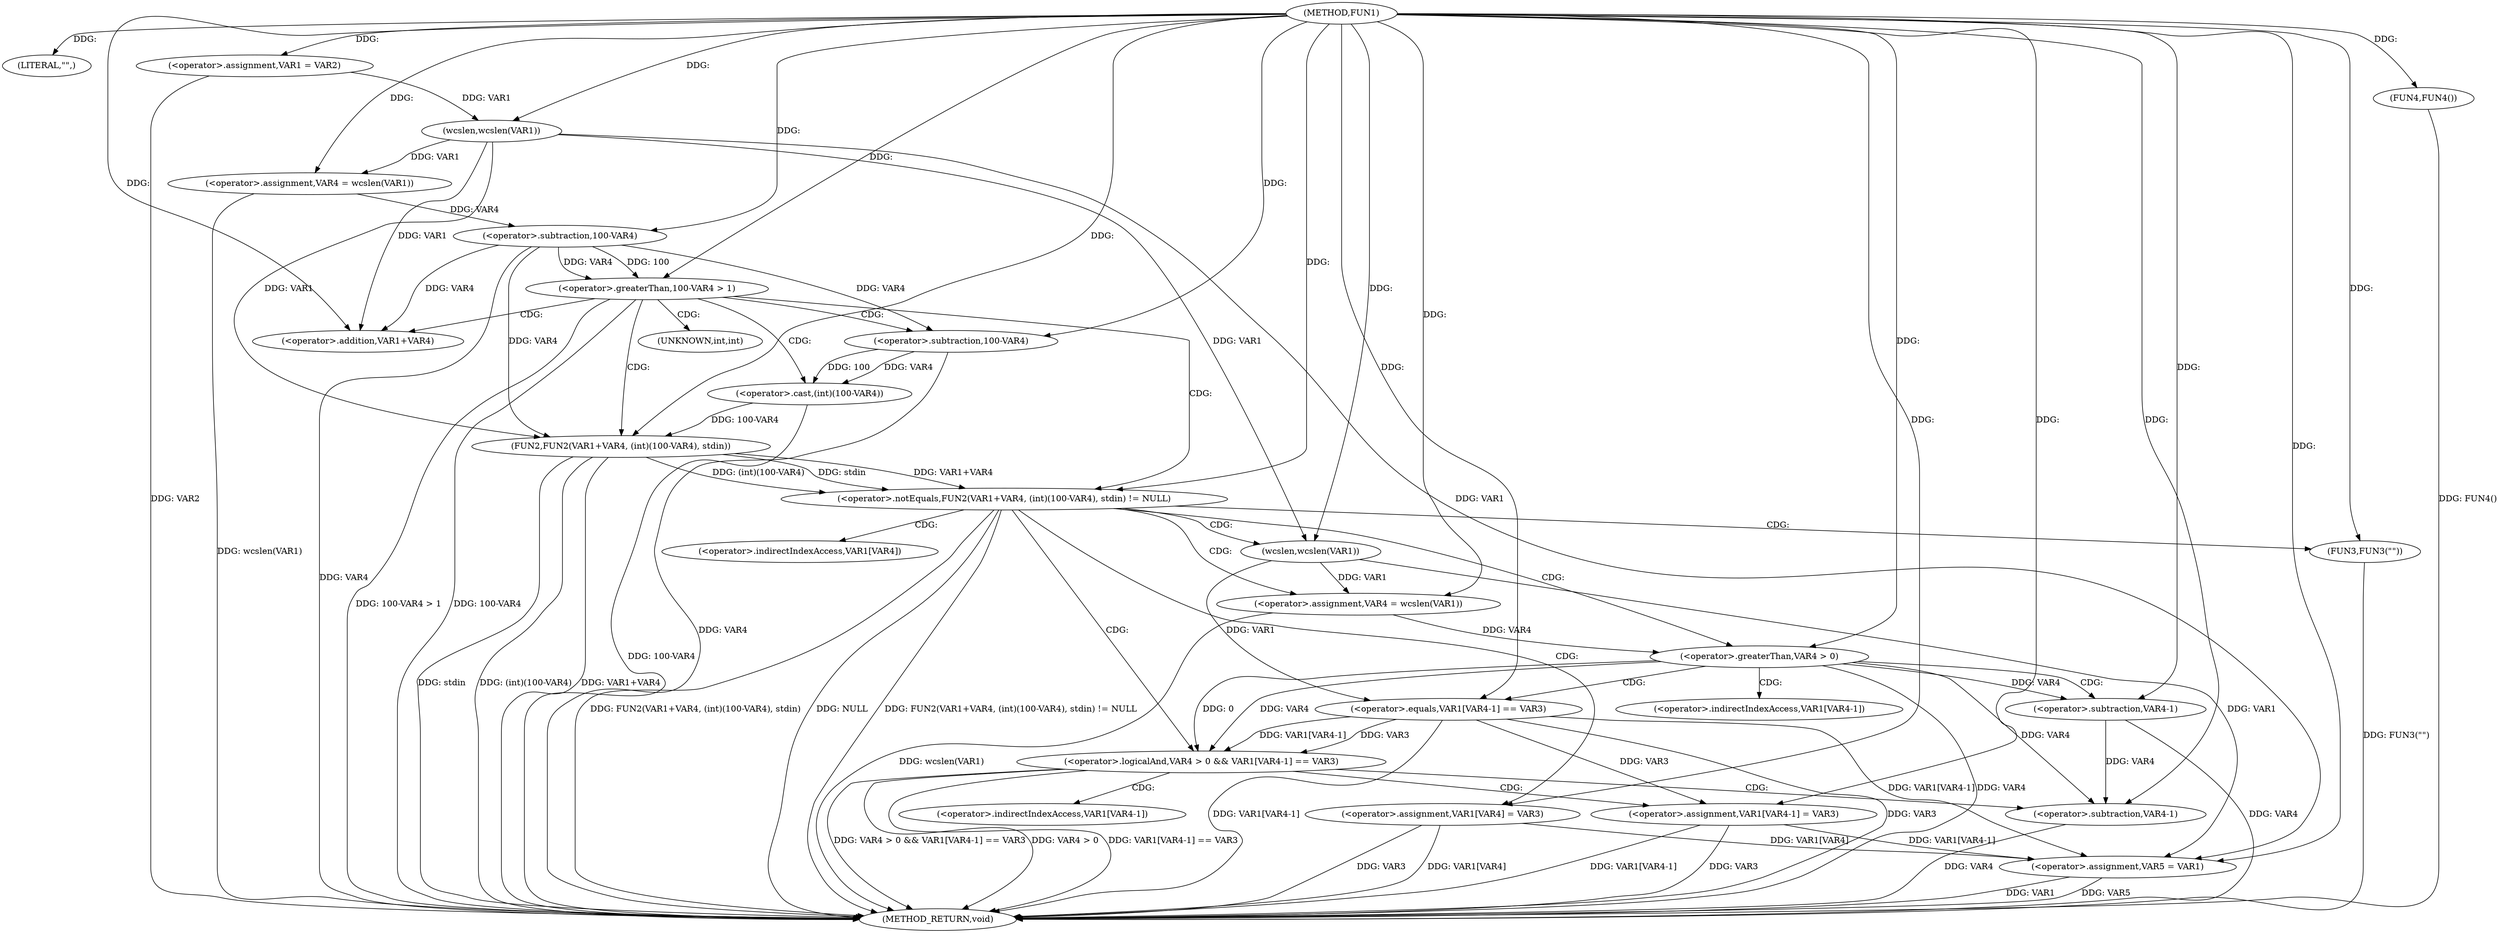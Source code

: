 digraph FUN1 {  
"1000100" [label = "(METHOD,FUN1)" ]
"1000171" [label = "(METHOD_RETURN,void)" ]
"1000103" [label = "(LITERAL,\"\",)" ]
"1000104" [label = "(<operator>.assignment,VAR1 = VAR2)" ]
"1000109" [label = "(<operator>.assignment,VAR4 = wcslen(VAR1))" ]
"1000111" [label = "(wcslen,wcslen(VAR1))" ]
"1000114" [label = "(<operator>.greaterThan,100-VAR4 > 1)" ]
"1000115" [label = "(<operator>.subtraction,100-VAR4)" ]
"1000121" [label = "(<operator>.notEquals,FUN2(VAR1+VAR4, (int)(100-VAR4), stdin) != NULL)" ]
"1000122" [label = "(FUN2,FUN2(VAR1+VAR4, (int)(100-VAR4), stdin))" ]
"1000123" [label = "(<operator>.addition,VAR1+VAR4)" ]
"1000126" [label = "(<operator>.cast,(int)(100-VAR4))" ]
"1000128" [label = "(<operator>.subtraction,100-VAR4)" ]
"1000134" [label = "(<operator>.assignment,VAR4 = wcslen(VAR1))" ]
"1000136" [label = "(wcslen,wcslen(VAR1))" ]
"1000139" [label = "(<operator>.logicalAnd,VAR4 > 0 && VAR1[VAR4-1] == VAR3)" ]
"1000140" [label = "(<operator>.greaterThan,VAR4 > 0)" ]
"1000143" [label = "(<operator>.equals,VAR1[VAR4-1] == VAR3)" ]
"1000146" [label = "(<operator>.subtraction,VAR4-1)" ]
"1000151" [label = "(<operator>.assignment,VAR1[VAR4-1] = VAR3)" ]
"1000154" [label = "(<operator>.subtraction,VAR4-1)" ]
"1000160" [label = "(FUN3,FUN3(\"\"))" ]
"1000162" [label = "(<operator>.assignment,VAR1[VAR4] = VAR3)" ]
"1000167" [label = "(<operator>.assignment,VAR5 = VAR1)" ]
"1000170" [label = "(FUN4,FUN4())" ]
"1000127" [label = "(UNKNOWN,int,int)" ]
"1000144" [label = "(<operator>.indirectIndexAccess,VAR1[VAR4-1])" ]
"1000152" [label = "(<operator>.indirectIndexAccess,VAR1[VAR4-1])" ]
"1000163" [label = "(<operator>.indirectIndexAccess,VAR1[VAR4])" ]
  "1000115" -> "1000171"  [ label = "DDG: VAR4"] 
  "1000167" -> "1000171"  [ label = "DDG: VAR1"] 
  "1000151" -> "1000171"  [ label = "DDG: VAR3"] 
  "1000143" -> "1000171"  [ label = "DDG: VAR3"] 
  "1000170" -> "1000171"  [ label = "DDG: FUN4()"] 
  "1000126" -> "1000171"  [ label = "DDG: 100-VAR4"] 
  "1000122" -> "1000171"  [ label = "DDG: stdin"] 
  "1000167" -> "1000171"  [ label = "DDG: VAR5"] 
  "1000128" -> "1000171"  [ label = "DDG: VAR4"] 
  "1000122" -> "1000171"  [ label = "DDG: (int)(100-VAR4)"] 
  "1000114" -> "1000171"  [ label = "DDG: 100-VAR4 > 1"] 
  "1000160" -> "1000171"  [ label = "DDG: FUN3(\"\")"] 
  "1000122" -> "1000171"  [ label = "DDG: VAR1+VAR4"] 
  "1000121" -> "1000171"  [ label = "DDG: NULL"] 
  "1000140" -> "1000171"  [ label = "DDG: VAR4"] 
  "1000139" -> "1000171"  [ label = "DDG: VAR4 > 0 && VAR1[VAR4-1] == VAR3"] 
  "1000162" -> "1000171"  [ label = "DDG: VAR3"] 
  "1000139" -> "1000171"  [ label = "DDG: VAR4 > 0"] 
  "1000151" -> "1000171"  [ label = "DDG: VAR1[VAR4-1]"] 
  "1000154" -> "1000171"  [ label = "DDG: VAR4"] 
  "1000143" -> "1000171"  [ label = "DDG: VAR1[VAR4-1]"] 
  "1000114" -> "1000171"  [ label = "DDG: 100-VAR4"] 
  "1000121" -> "1000171"  [ label = "DDG: FUN2(VAR1+VAR4, (int)(100-VAR4), stdin) != NULL"] 
  "1000139" -> "1000171"  [ label = "DDG: VAR1[VAR4-1] == VAR3"] 
  "1000134" -> "1000171"  [ label = "DDG: wcslen(VAR1)"] 
  "1000121" -> "1000171"  [ label = "DDG: FUN2(VAR1+VAR4, (int)(100-VAR4), stdin)"] 
  "1000162" -> "1000171"  [ label = "DDG: VAR1[VAR4]"] 
  "1000146" -> "1000171"  [ label = "DDG: VAR4"] 
  "1000109" -> "1000171"  [ label = "DDG: wcslen(VAR1)"] 
  "1000104" -> "1000171"  [ label = "DDG: VAR2"] 
  "1000100" -> "1000103"  [ label = "DDG: "] 
  "1000100" -> "1000104"  [ label = "DDG: "] 
  "1000111" -> "1000109"  [ label = "DDG: VAR1"] 
  "1000100" -> "1000109"  [ label = "DDG: "] 
  "1000104" -> "1000111"  [ label = "DDG: VAR1"] 
  "1000100" -> "1000111"  [ label = "DDG: "] 
  "1000115" -> "1000114"  [ label = "DDG: 100"] 
  "1000115" -> "1000114"  [ label = "DDG: VAR4"] 
  "1000100" -> "1000115"  [ label = "DDG: "] 
  "1000109" -> "1000115"  [ label = "DDG: VAR4"] 
  "1000100" -> "1000114"  [ label = "DDG: "] 
  "1000122" -> "1000121"  [ label = "DDG: VAR1+VAR4"] 
  "1000122" -> "1000121"  [ label = "DDG: (int)(100-VAR4)"] 
  "1000122" -> "1000121"  [ label = "DDG: stdin"] 
  "1000111" -> "1000122"  [ label = "DDG: VAR1"] 
  "1000100" -> "1000122"  [ label = "DDG: "] 
  "1000115" -> "1000122"  [ label = "DDG: VAR4"] 
  "1000111" -> "1000123"  [ label = "DDG: VAR1"] 
  "1000100" -> "1000123"  [ label = "DDG: "] 
  "1000115" -> "1000123"  [ label = "DDG: VAR4"] 
  "1000126" -> "1000122"  [ label = "DDG: 100-VAR4"] 
  "1000128" -> "1000126"  [ label = "DDG: 100"] 
  "1000128" -> "1000126"  [ label = "DDG: VAR4"] 
  "1000100" -> "1000128"  [ label = "DDG: "] 
  "1000115" -> "1000128"  [ label = "DDG: VAR4"] 
  "1000100" -> "1000121"  [ label = "DDG: "] 
  "1000136" -> "1000134"  [ label = "DDG: VAR1"] 
  "1000100" -> "1000134"  [ label = "DDG: "] 
  "1000100" -> "1000136"  [ label = "DDG: "] 
  "1000111" -> "1000136"  [ label = "DDG: VAR1"] 
  "1000140" -> "1000139"  [ label = "DDG: VAR4"] 
  "1000140" -> "1000139"  [ label = "DDG: 0"] 
  "1000134" -> "1000140"  [ label = "DDG: VAR4"] 
  "1000100" -> "1000140"  [ label = "DDG: "] 
  "1000143" -> "1000139"  [ label = "DDG: VAR1[VAR4-1]"] 
  "1000143" -> "1000139"  [ label = "DDG: VAR3"] 
  "1000136" -> "1000143"  [ label = "DDG: VAR1"] 
  "1000140" -> "1000146"  [ label = "DDG: VAR4"] 
  "1000100" -> "1000146"  [ label = "DDG: "] 
  "1000100" -> "1000143"  [ label = "DDG: "] 
  "1000143" -> "1000151"  [ label = "DDG: VAR3"] 
  "1000100" -> "1000151"  [ label = "DDG: "] 
  "1000140" -> "1000154"  [ label = "DDG: VAR4"] 
  "1000146" -> "1000154"  [ label = "DDG: VAR4"] 
  "1000100" -> "1000154"  [ label = "DDG: "] 
  "1000100" -> "1000160"  [ label = "DDG: "] 
  "1000100" -> "1000162"  [ label = "DDG: "] 
  "1000151" -> "1000167"  [ label = "DDG: VAR1[VAR4-1]"] 
  "1000143" -> "1000167"  [ label = "DDG: VAR1[VAR4-1]"] 
  "1000111" -> "1000167"  [ label = "DDG: VAR1"] 
  "1000162" -> "1000167"  [ label = "DDG: VAR1[VAR4]"] 
  "1000136" -> "1000167"  [ label = "DDG: VAR1"] 
  "1000100" -> "1000167"  [ label = "DDG: "] 
  "1000100" -> "1000170"  [ label = "DDG: "] 
  "1000114" -> "1000121"  [ label = "CDG: "] 
  "1000114" -> "1000127"  [ label = "CDG: "] 
  "1000114" -> "1000126"  [ label = "CDG: "] 
  "1000114" -> "1000128"  [ label = "CDG: "] 
  "1000114" -> "1000123"  [ label = "CDG: "] 
  "1000114" -> "1000122"  [ label = "CDG: "] 
  "1000121" -> "1000163"  [ label = "CDG: "] 
  "1000121" -> "1000160"  [ label = "CDG: "] 
  "1000121" -> "1000139"  [ label = "CDG: "] 
  "1000121" -> "1000162"  [ label = "CDG: "] 
  "1000121" -> "1000136"  [ label = "CDG: "] 
  "1000121" -> "1000140"  [ label = "CDG: "] 
  "1000121" -> "1000134"  [ label = "CDG: "] 
  "1000139" -> "1000154"  [ label = "CDG: "] 
  "1000139" -> "1000151"  [ label = "CDG: "] 
  "1000139" -> "1000152"  [ label = "CDG: "] 
  "1000140" -> "1000143"  [ label = "CDG: "] 
  "1000140" -> "1000146"  [ label = "CDG: "] 
  "1000140" -> "1000144"  [ label = "CDG: "] 
}
